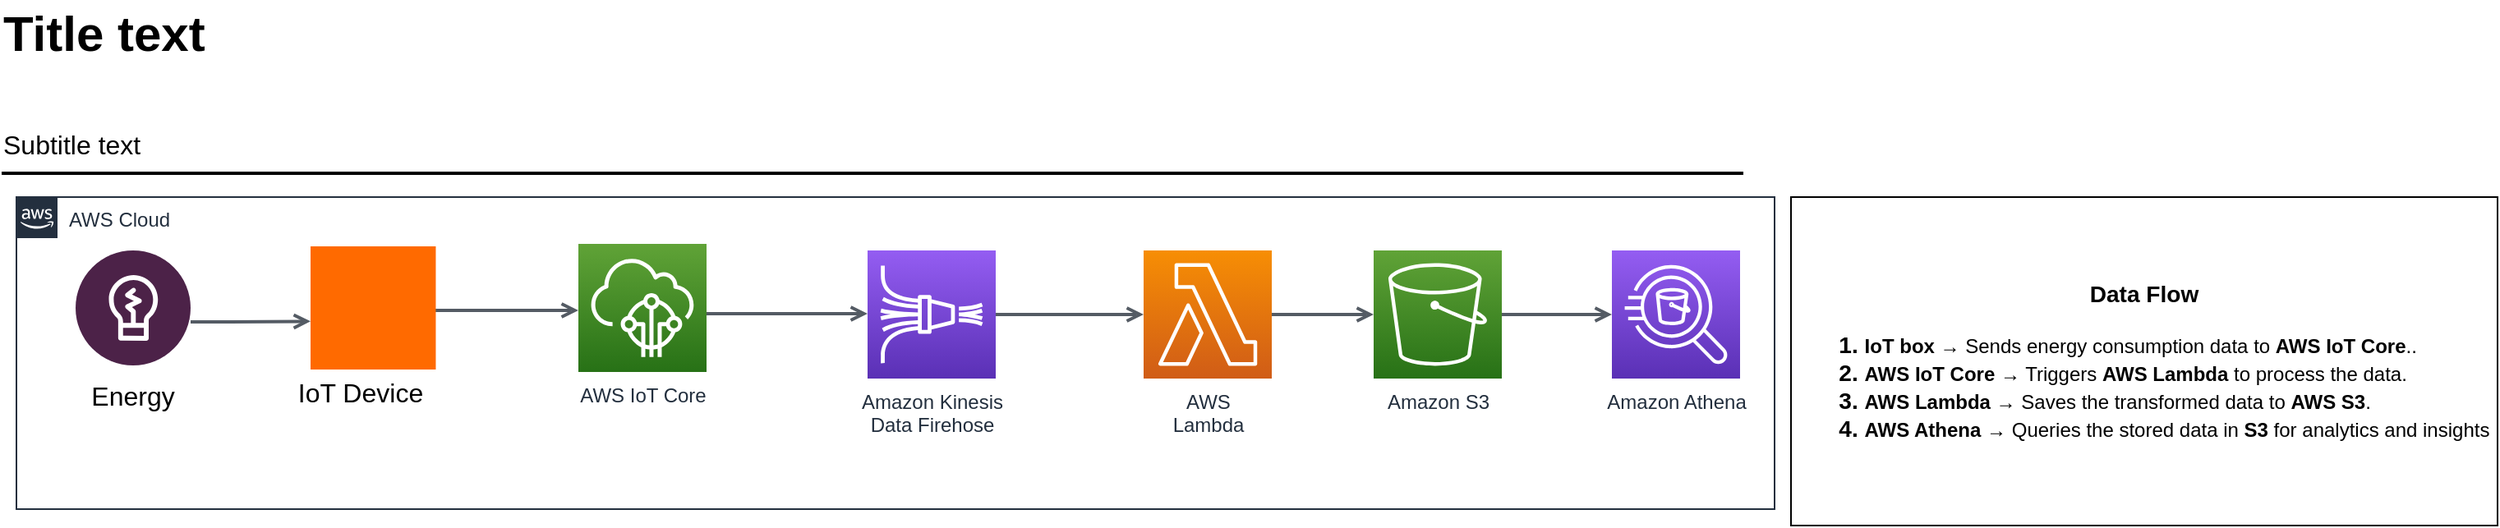 <mxfile version="26.1.1">
  <diagram id="Ht1M8jgEwFfnCIfOTk4-" name="Page-1">
    <mxGraphModel dx="2049" dy="711" grid="1" gridSize="10" guides="1" tooltips="1" connect="1" arrows="1" fold="1" page="1" pageScale="1" pageWidth="827" pageHeight="1169" math="0" shadow="0">
      <root>
        <mxCell id="0" />
        <mxCell id="1" parent="0" />
        <mxCell id="UEzPUAAOIrF-is8g5C7q-2" value="AWS Cloud" style="points=[[0,0],[0.25,0],[0.5,0],[0.75,0],[1,0],[1,0.25],[1,0.5],[1,0.75],[1,1],[0.75,1],[0.5,1],[0.25,1],[0,1],[0,0.75],[0,0.5],[0,0.25]];outlineConnect=0;gradientColor=none;html=1;whiteSpace=wrap;fontSize=12;fontStyle=0;shape=mxgraph.aws4.group;grIcon=mxgraph.aws4.group_aws_cloud_alt;strokeColor=#232F3E;fillColor=none;verticalAlign=top;align=left;spacingLeft=30;fontColor=#232F3E;dashed=0;container=1;pointerEvents=0;collapsible=0;recursiveResize=0;" parent="1" vertex="1">
          <mxGeometry x="-110" y="160" width="1070" height="190" as="geometry" />
        </mxCell>
        <mxCell id="UEzPUAAOIrF-is8g5C7q-42" value="AWS IoT Core" style="outlineConnect=0;fontColor=#232F3E;gradientColor=#60A337;gradientDirection=north;fillColor=#277116;strokeColor=#ffffff;dashed=0;verticalLabelPosition=bottom;verticalAlign=top;align=center;html=1;fontSize=12;fontStyle=0;aspect=fixed;shape=mxgraph.aws4.resourceIcon;resIcon=mxgraph.aws4.iot_core;labelBackgroundColor=#ffffff;" parent="UEzPUAAOIrF-is8g5C7q-2" vertex="1">
          <mxGeometry x="342" y="28.5" width="78" height="78" as="geometry" />
        </mxCell>
        <mxCell id="UEzPUAAOIrF-is8g5C7q-50" value="AWS&lt;br&gt;Lambda&lt;br&gt;" style="outlineConnect=0;fontColor=#232F3E;gradientColor=#F78E04;gradientDirection=north;fillColor=#D05C17;strokeColor=#ffffff;dashed=0;verticalLabelPosition=bottom;verticalAlign=top;align=center;html=1;fontSize=12;fontStyle=0;aspect=fixed;shape=mxgraph.aws4.resourceIcon;resIcon=mxgraph.aws4.lambda;labelBackgroundColor=#ffffff;" parent="UEzPUAAOIrF-is8g5C7q-2" vertex="1">
          <mxGeometry x="686" y="32.5" width="78" height="78" as="geometry" />
        </mxCell>
        <mxCell id="HtnTSl4HGxlGRvptVekR-7" value="" style="edgeStyle=orthogonalEdgeStyle;rounded=0;orthogonalLoop=1;jettySize=auto;html=1;endArrow=open;endFill=0;strokeWidth=2;strokeColor=#545B64;startArrow=none;entryX=0;entryY=0.609;entryDx=0;entryDy=0;entryPerimeter=0;" edge="1" parent="UEzPUAAOIrF-is8g5C7q-2" source="HtnTSl4HGxlGRvptVekR-1" target="HtnTSl4HGxlGRvptVekR-4">
          <mxGeometry relative="1" as="geometry">
            <mxPoint x="65" y="107.58" as="sourcePoint" />
            <mxPoint x="350.646" y="99.93" as="targetPoint" />
            <Array as="points">
              <mxPoint x="130" y="76" />
              <mxPoint x="130" y="76" />
            </Array>
          </mxGeometry>
        </mxCell>
        <mxCell id="HtnTSl4HGxlGRvptVekR-8" value="" style="edgeStyle=orthogonalEdgeStyle;rounded=0;orthogonalLoop=1;jettySize=auto;html=1;endArrow=open;endFill=0;strokeWidth=2;strokeColor=#545B64;startArrow=none;exitX=0.905;exitY=0.487;exitDx=0;exitDy=0;exitPerimeter=0;" edge="1" parent="UEzPUAAOIrF-is8g5C7q-2" source="HtnTSl4HGxlGRvptVekR-4" target="UEzPUAAOIrF-is8g5C7q-42">
          <mxGeometry relative="1" as="geometry">
            <mxPoint y="154" as="sourcePoint" />
            <mxPoint x="280" y="205" as="targetPoint" />
            <Array as="points">
              <mxPoint x="260" y="69" />
              <mxPoint x="260" y="69" />
            </Array>
          </mxGeometry>
        </mxCell>
        <mxCell id="HtnTSl4HGxlGRvptVekR-10" value="" style="edgeStyle=orthogonalEdgeStyle;rounded=0;orthogonalLoop=1;jettySize=auto;html=1;endArrow=open;endFill=0;strokeWidth=2;strokeColor=#545B64;startArrow=none;" edge="1" parent="UEzPUAAOIrF-is8g5C7q-2" source="UEzPUAAOIrF-is8g5C7q-42" target="UEzPUAAOIrF-is8g5C7q-44">
          <mxGeometry relative="1" as="geometry">
            <mxPoint x="372" y="94.5" as="sourcePoint" />
            <mxPoint x="682" y="93.5" as="targetPoint" />
            <Array as="points">
              <mxPoint x="490" y="71" />
              <mxPoint x="490" y="71" />
            </Array>
          </mxGeometry>
        </mxCell>
        <mxCell id="UEzPUAAOIrF-is8g5C7q-44" value="Amazon Kinesis&lt;br&gt;Data Firehose&lt;br&gt;" style="outlineConnect=0;fontColor=#232F3E;gradientColor=#945DF2;gradientDirection=north;fillColor=#5A30B5;strokeColor=#ffffff;dashed=0;verticalLabelPosition=bottom;verticalAlign=top;align=center;html=1;fontSize=12;fontStyle=0;aspect=fixed;shape=mxgraph.aws4.resourceIcon;resIcon=mxgraph.aws4.kinesis_data_firehose;labelBackgroundColor=#ffffff;" parent="UEzPUAAOIrF-is8g5C7q-2" vertex="1">
          <mxGeometry x="518" y="32.5" width="78" height="78" as="geometry" />
        </mxCell>
        <mxCell id="UEzPUAAOIrF-is8g5C7q-45" value="Amazon S3" style="outlineConnect=0;fontColor=#232F3E;gradientColor=#60A337;gradientDirection=north;fillColor=#277116;strokeColor=#ffffff;dashed=0;verticalLabelPosition=bottom;verticalAlign=top;align=center;html=1;fontSize=12;fontStyle=0;aspect=fixed;shape=mxgraph.aws4.resourceIcon;resIcon=mxgraph.aws4.s3;labelBackgroundColor=#ffffff;" parent="UEzPUAAOIrF-is8g5C7q-2" vertex="1">
          <mxGeometry x="826" y="32.5" width="78" height="78" as="geometry" />
        </mxCell>
        <mxCell id="UEzPUAAOIrF-is8g5C7q-63" value="" style="edgeStyle=orthogonalEdgeStyle;rounded=0;orthogonalLoop=1;jettySize=auto;html=1;endArrow=open;endFill=0;strokeWidth=2;strokeColor=#545B64;startArrow=none;" parent="UEzPUAAOIrF-is8g5C7q-2" source="UEzPUAAOIrF-is8g5C7q-44" target="UEzPUAAOIrF-is8g5C7q-50" edge="1">
          <mxGeometry relative="1" as="geometry">
            <mxPoint x="879" y="199" as="targetPoint" />
          </mxGeometry>
        </mxCell>
        <mxCell id="UEzPUAAOIrF-is8g5C7q-71" value="" style="edgeStyle=orthogonalEdgeStyle;rounded=0;orthogonalLoop=1;jettySize=auto;html=1;endArrow=open;endFill=0;strokeWidth=2;strokeColor=#545B64;startArrow=none;" parent="UEzPUAAOIrF-is8g5C7q-2" source="UEzPUAAOIrF-is8g5C7q-50" target="UEzPUAAOIrF-is8g5C7q-45" edge="1">
          <mxGeometry relative="1" as="geometry" />
        </mxCell>
        <mxCell id="UEzPUAAOIrF-is8g5C7q-46" value="Amazon Athena" style="outlineConnect=0;fontColor=#232F3E;gradientColor=#945DF2;gradientDirection=north;fillColor=#5A30B5;strokeColor=#ffffff;dashed=0;verticalLabelPosition=bottom;verticalAlign=top;align=center;html=1;fontSize=12;fontStyle=0;aspect=fixed;shape=mxgraph.aws4.resourceIcon;resIcon=mxgraph.aws4.athena;labelBackgroundColor=#ffffff;" parent="UEzPUAAOIrF-is8g5C7q-2" vertex="1">
          <mxGeometry x="971" y="32.5" width="78" height="78" as="geometry" />
        </mxCell>
        <mxCell id="UEzPUAAOIrF-is8g5C7q-64" value="" style="edgeStyle=orthogonalEdgeStyle;rounded=0;orthogonalLoop=1;jettySize=auto;html=1;endArrow=open;endFill=0;strokeWidth=2;strokeColor=#545B64;startArrow=none;" parent="UEzPUAAOIrF-is8g5C7q-2" source="UEzPUAAOIrF-is8g5C7q-45" target="UEzPUAAOIrF-is8g5C7q-46" edge="1">
          <mxGeometry relative="1" as="geometry" />
        </mxCell>
        <mxCell id="HtnTSl4HGxlGRvptVekR-14" value="" style="group" vertex="1" connectable="0" parent="UEzPUAAOIrF-is8g5C7q-2">
          <mxGeometry x="179" y="30" width="76.22" height="109" as="geometry" />
        </mxCell>
        <UserObject label="" tooltip="IoT Box" id="HtnTSl4HGxlGRvptVekR-4">
          <mxCell style="points=[];aspect=fixed;html=1;align=center;shadow=0;dashed=0;fillColor=#FF6A00;strokeColor=none;shape=mxgraph.alibaba_cloud.iot_internet_of_things_platform;" vertex="1" parent="HtnTSl4HGxlGRvptVekR-14">
            <mxGeometry width="76.22" height="75" as="geometry" />
          </mxCell>
        </UserObject>
        <mxCell id="HtnTSl4HGxlGRvptVekR-13" value="IoT Device" style="text;strokeColor=none;fillColor=none;html=1;align=center;verticalAlign=middle;whiteSpace=wrap;rounded=0;fontSize=16;" vertex="1" parent="HtnTSl4HGxlGRvptVekR-14">
          <mxGeometry x="-10" y="74" width="81.11" height="30" as="geometry" />
        </mxCell>
        <mxCell id="HtnTSl4HGxlGRvptVekR-16" value="" style="group" vertex="1" connectable="0" parent="UEzPUAAOIrF-is8g5C7q-2">
          <mxGeometry x="36" y="32.5" width="70" height="104" as="geometry" />
        </mxCell>
        <mxCell id="HtnTSl4HGxlGRvptVekR-1" value="" style="verticalLabelPosition=bottom;aspect=fixed;html=1;shape=mxgraph.salesforce.energy2;" vertex="1" parent="HtnTSl4HGxlGRvptVekR-16">
          <mxGeometry width="70" height="70" as="geometry" />
        </mxCell>
        <mxCell id="HtnTSl4HGxlGRvptVekR-15" value="Energy" style="text;strokeColor=none;fillColor=none;html=1;align=center;verticalAlign=middle;whiteSpace=wrap;rounded=0;fontSize=16;" vertex="1" parent="HtnTSl4HGxlGRvptVekR-16">
          <mxGeometry x="5" y="73" width="60" height="30" as="geometry" />
        </mxCell>
        <mxCell id="-QjtrjUzRDEMRZ5MF8oH-47" value="Title text" style="text;html=1;resizable=0;points=[];autosize=1;align=left;verticalAlign=top;spacingTop=-4;fontSize=30;fontStyle=1" parent="1" vertex="1">
          <mxGeometry x="-120" y="40" width="130" height="40" as="geometry" />
        </mxCell>
        <mxCell id="-QjtrjUzRDEMRZ5MF8oH-48" value="Subtitle text&lt;br style=&quot;font-size: 16px&quot;&gt;" style="text;html=1;resizable=0;points=[];autosize=1;align=left;verticalAlign=top;spacingTop=-4;fontSize=16" parent="1" vertex="1">
          <mxGeometry x="-120" y="115.5" width="100" height="20" as="geometry" />
        </mxCell>
        <mxCell id="SCVMTBWpLvtzJIhz15lM-1" value="" style="line;strokeWidth=2;html=1;fontSize=14;" parent="1" vertex="1">
          <mxGeometry x="-119" y="140.5" width="1060" height="10" as="geometry" />
        </mxCell>
        <mxCell id="HtnTSl4HGxlGRvptVekR-17" value="&lt;h3 data-end=&quot;1344&quot; data-start=&quot;1325&quot;&gt;&lt;strong data-end=&quot;1342&quot; data-start=&quot;1329&quot;&gt;Data Flow&lt;/strong&gt;&lt;/h3&gt;&lt;h3 style=&quot;text-align: left;&quot; data-end=&quot;1344&quot; data-start=&quot;1325&quot;&gt;&lt;ol&gt;&lt;li&gt;&lt;strong style=&quot;background-color: transparent; color: light-dark(rgb(0, 0, 0), rgb(255, 255, 255)); font-size: 12px;&quot; data-end=&quot;1359&quot; data-start=&quot;1348&quot;&gt;IoT box&lt;/strong&gt;&lt;span style=&quot;background-color: transparent; color: light-dark(rgb(0, 0, 0), rgb(255, 255, 255)); font-size: 12px; font-weight: normal;&quot;&gt; → Sends energy consumption data to &lt;/span&gt;&lt;strong style=&quot;background-color: transparent; color: light-dark(rgb(0, 0, 0), rgb(255, 255, 255)); font-size: 12px;&quot; data-end=&quot;1411&quot; data-start=&quot;1395&quot;&gt;AWS IoT Core&lt;/strong&gt;&lt;span style=&quot;background-color: transparent; color: light-dark(rgb(0, 0, 0), rgb(255, 255, 255)); font-size: 12px; font-weight: normal;&quot;&gt;.&lt;/span&gt;&lt;span style=&quot;background-color: transparent; color: light-dark(rgb(0, 0, 0), rgb(255, 255, 255)); font-size: 12px; font-weight: normal;&quot;&gt;.&lt;/span&gt;&lt;/li&gt;&lt;li&gt;&lt;strong style=&quot;background-color: transparent; color: light-dark(rgb(0, 0, 0), rgb(255, 255, 255)); font-size: 12px;&quot; data-end=&quot;1434&quot; data-start=&quot;1418&quot;&gt;AWS IoT Core&lt;/strong&gt;&lt;span style=&quot;background-color: transparent; color: light-dark(rgb(0, 0, 0), rgb(255, 255, 255)); font-size: 12px; font-weight: normal;&quot;&gt; → Triggers &lt;/span&gt;&lt;strong style=&quot;background-color: transparent; color: light-dark(rgb(0, 0, 0), rgb(255, 255, 255)); font-size: 12px;&quot; data-end=&quot;1460&quot; data-start=&quot;1446&quot;&gt;AWS Lambda&lt;/strong&gt;&lt;span style=&quot;background-color: transparent; color: light-dark(rgb(0, 0, 0), rgb(255, 255, 255)); font-size: 12px; font-weight: normal;&quot;&gt; to process the data.&lt;/span&gt;&lt;/li&gt;&lt;li&gt;&lt;strong style=&quot;background-color: transparent; color: light-dark(rgb(0, 0, 0), rgb(255, 255, 255)); font-size: 12px;&quot; data-end=&quot;1501&quot; data-start=&quot;1487&quot;&gt;AWS Lambda&lt;/strong&gt;&lt;span style=&quot;background-color: transparent; color: light-dark(rgb(0, 0, 0), rgb(255, 255, 255)); font-size: 12px; font-weight: normal;&quot;&gt; → Saves the transformed data to &lt;/span&gt;&lt;strong style=&quot;background-color: transparent; color: light-dark(rgb(0, 0, 0), rgb(255, 255, 255)); font-size: 12px;&quot; data-end=&quot;1544&quot; data-start=&quot;1534&quot;&gt;AWS S3&lt;/strong&gt;&lt;span style=&quot;background-color: transparent; color: light-dark(rgb(0, 0, 0), rgb(255, 255, 255)); font-size: 12px; font-weight: normal;&quot;&gt;.&lt;/span&gt;&lt;/li&gt;&lt;li&gt;&lt;strong style=&quot;background-color: transparent; color: light-dark(rgb(0, 0, 0), rgb(255, 255, 255)); font-size: 12px;&quot; data-end=&quot;1565&quot; data-start=&quot;1551&quot;&gt;AWS Athena&lt;/strong&gt;&lt;span style=&quot;background-color: transparent; color: light-dark(rgb(0, 0, 0), rgb(255, 255, 255)); font-size: 12px; font-weight: normal;&quot;&gt; → Queries the stored data in &lt;/span&gt;&lt;strong style=&quot;background-color: transparent; color: light-dark(rgb(0, 0, 0), rgb(255, 255, 255)); font-size: 12px;&quot; data-end=&quot;1601&quot; data-start=&quot;1595&quot;&gt;S3&lt;/strong&gt;&lt;span style=&quot;background-color: transparent; color: light-dark(rgb(0, 0, 0), rgb(255, 255, 255)); font-size: 12px; font-weight: normal;&quot;&gt; for analytics and insights&lt;/span&gt;&lt;/li&gt;&lt;/ol&gt;&lt;/h3&gt;" style="rounded=0;whiteSpace=wrap;html=1;" vertex="1" parent="1">
          <mxGeometry x="970" y="160" width="430" height="200" as="geometry" />
        </mxCell>
      </root>
    </mxGraphModel>
  </diagram>
</mxfile>
